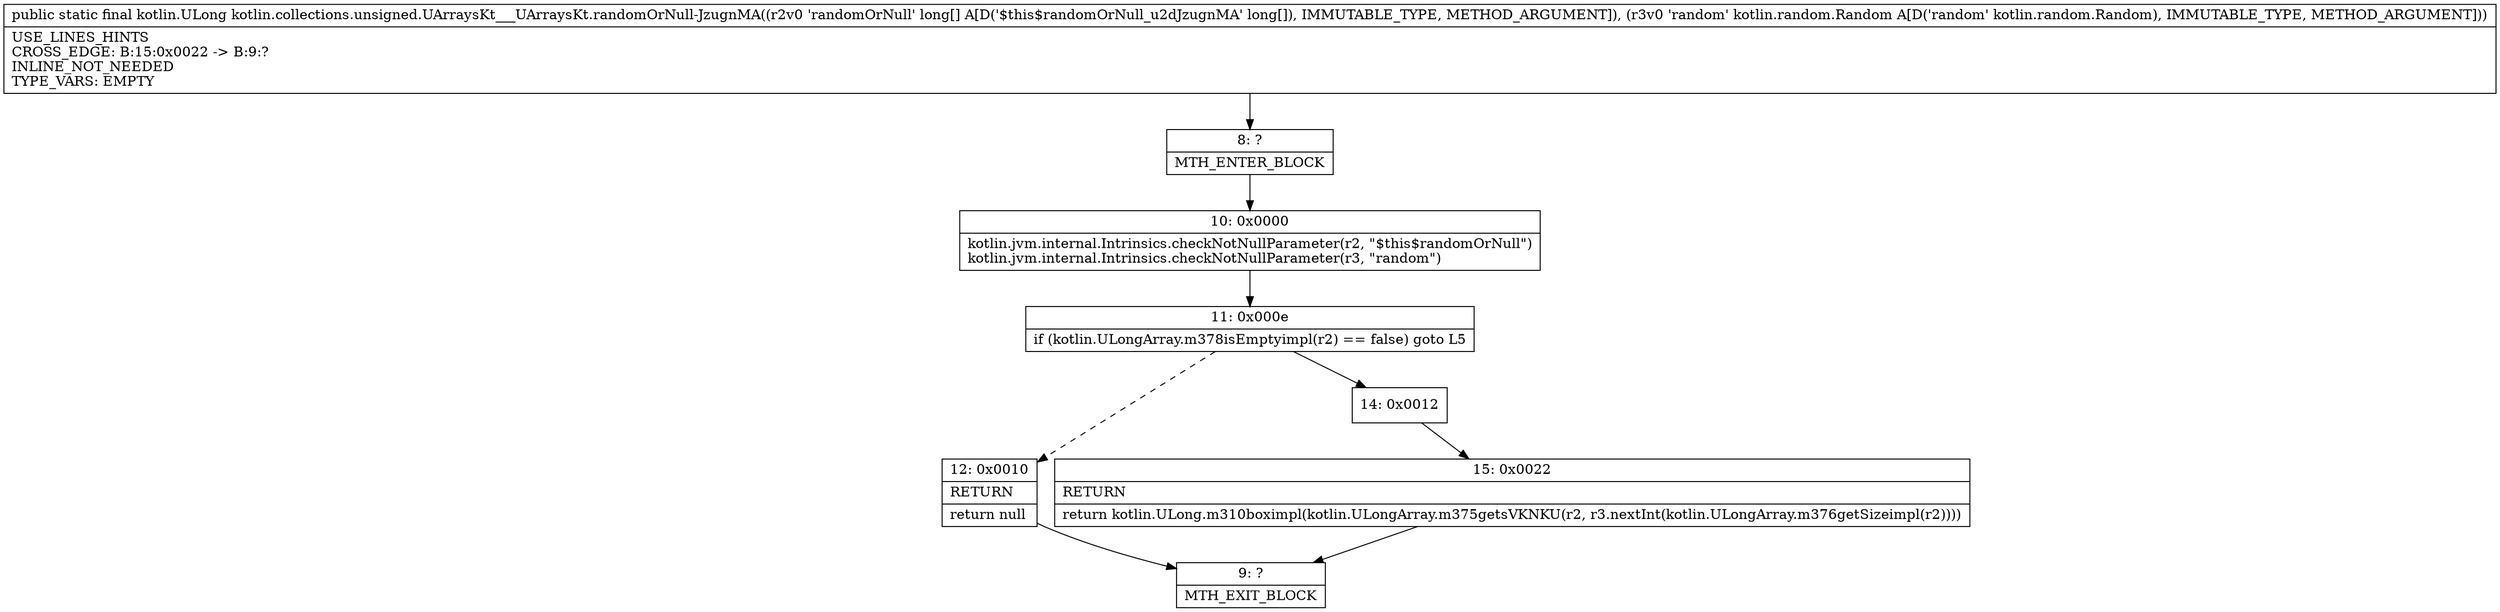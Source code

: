 digraph "CFG forkotlin.collections.unsigned.UArraysKt___UArraysKt.randomOrNull\-JzugnMA([JLkotlin\/random\/Random;)Lkotlin\/ULong;" {
Node_8 [shape=record,label="{8\:\ ?|MTH_ENTER_BLOCK\l}"];
Node_10 [shape=record,label="{10\:\ 0x0000|kotlin.jvm.internal.Intrinsics.checkNotNullParameter(r2, \"$this$randomOrNull\")\lkotlin.jvm.internal.Intrinsics.checkNotNullParameter(r3, \"random\")\l}"];
Node_11 [shape=record,label="{11\:\ 0x000e|if (kotlin.ULongArray.m378isEmptyimpl(r2) == false) goto L5\l}"];
Node_12 [shape=record,label="{12\:\ 0x0010|RETURN\l|return null\l}"];
Node_9 [shape=record,label="{9\:\ ?|MTH_EXIT_BLOCK\l}"];
Node_14 [shape=record,label="{14\:\ 0x0012}"];
Node_15 [shape=record,label="{15\:\ 0x0022|RETURN\l|return kotlin.ULong.m310boximpl(kotlin.ULongArray.m375getsVKNKU(r2, r3.nextInt(kotlin.ULongArray.m376getSizeimpl(r2))))\l}"];
MethodNode[shape=record,label="{public static final kotlin.ULong kotlin.collections.unsigned.UArraysKt___UArraysKt.randomOrNull\-JzugnMA((r2v0 'randomOrNull' long[] A[D('$this$randomOrNull_u2dJzugnMA' long[]), IMMUTABLE_TYPE, METHOD_ARGUMENT]), (r3v0 'random' kotlin.random.Random A[D('random' kotlin.random.Random), IMMUTABLE_TYPE, METHOD_ARGUMENT]))  | USE_LINES_HINTS\lCROSS_EDGE: B:15:0x0022 \-\> B:9:?\lINLINE_NOT_NEEDED\lTYPE_VARS: EMPTY\l}"];
MethodNode -> Node_8;Node_8 -> Node_10;
Node_10 -> Node_11;
Node_11 -> Node_12[style=dashed];
Node_11 -> Node_14;
Node_12 -> Node_9;
Node_14 -> Node_15;
Node_15 -> Node_9;
}

